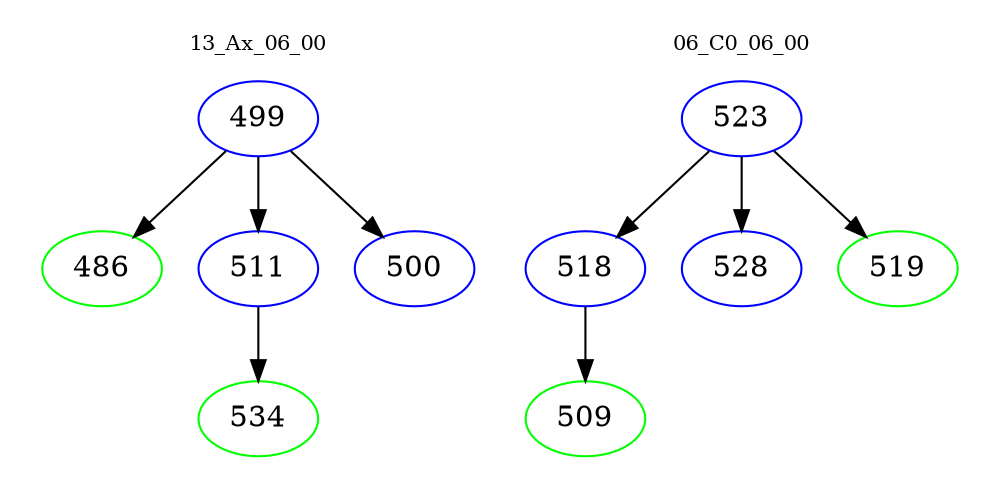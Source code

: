 digraph{
subgraph cluster_0 {
color = white
label = "13_Ax_06_00";
fontsize=10;
T0_499 [label="499", color="blue"]
T0_499 -> T0_486 [color="black"]
T0_486 [label="486", color="green"]
T0_499 -> T0_511 [color="black"]
T0_511 [label="511", color="blue"]
T0_511 -> T0_534 [color="black"]
T0_534 [label="534", color="green"]
T0_499 -> T0_500 [color="black"]
T0_500 [label="500", color="blue"]
}
subgraph cluster_1 {
color = white
label = "06_C0_06_00";
fontsize=10;
T1_523 [label="523", color="blue"]
T1_523 -> T1_518 [color="black"]
T1_518 [label="518", color="blue"]
T1_518 -> T1_509 [color="black"]
T1_509 [label="509", color="green"]
T1_523 -> T1_528 [color="black"]
T1_528 [label="528", color="blue"]
T1_523 -> T1_519 [color="black"]
T1_519 [label="519", color="green"]
}
}
